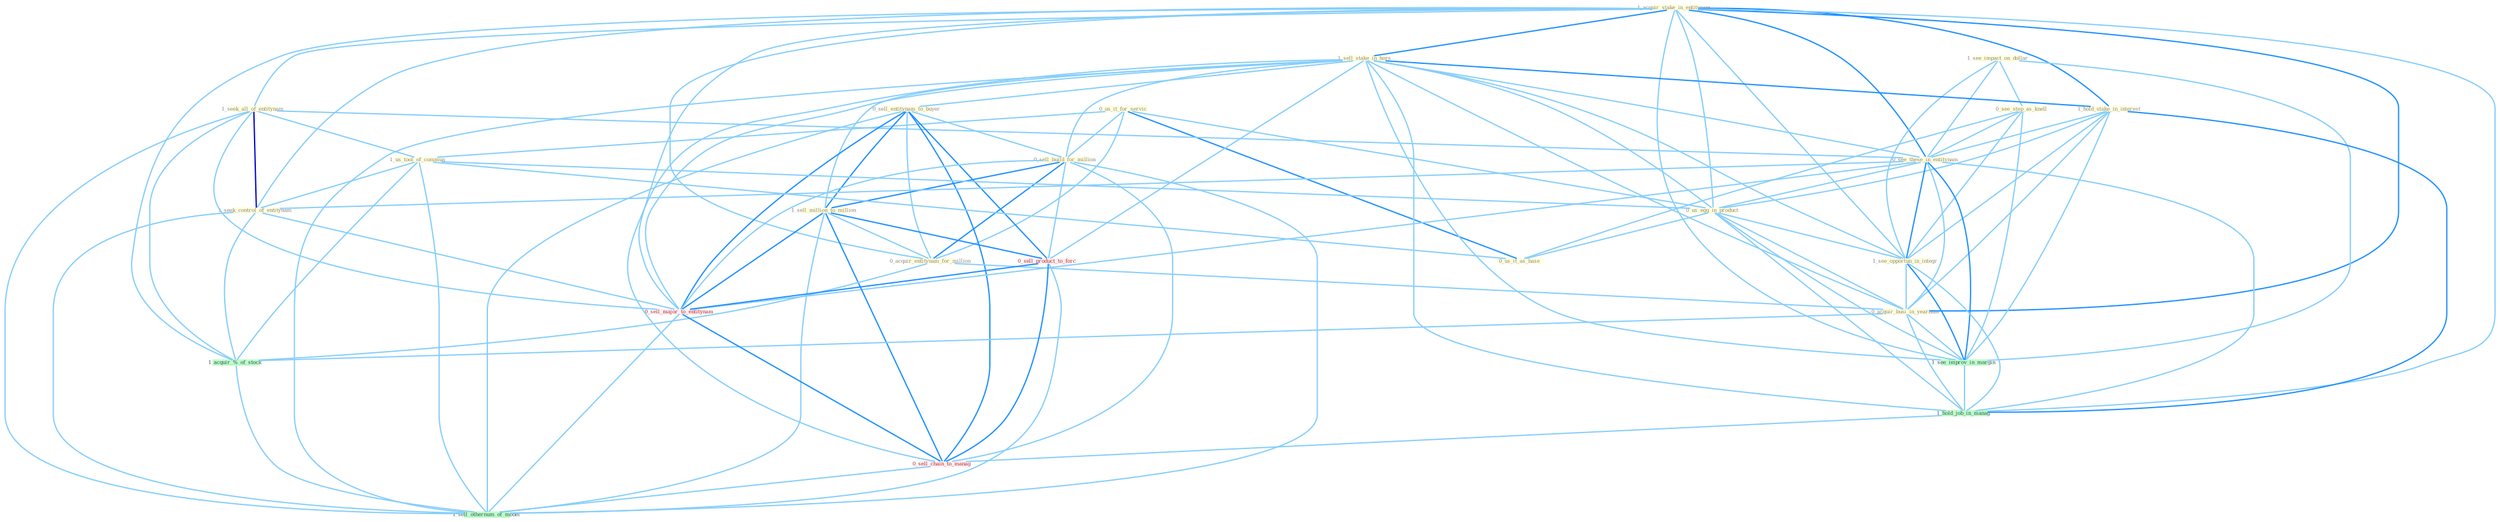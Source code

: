 Graph G{ 
    node
    [shape=polygon,style=filled,width=.5,height=.06,color="#BDFCC9",fixedsize=true,fontsize=4,
    fontcolor="#2f4f4f"];
    {node
    [color="#ffffe0", fontcolor="#8b7d6b"] "0_us_it_for_servic " "1_acquir_stake_in_entitynam " "1_see_impact_on_dollar " "1_sell_stake_in_hors " "1_hold_stake_in_interest " "1_seek_all_of_entitynam " "0_sell_entitynam_to_buyer " "0_see_step_as_knell " "0_sell_build_for_million " "0_see_these_in_entitynam " "1_sell_million_to_million " "1_us_tool_of_commun " "0_us_egg_in_product " "1_seek_control_of_entitynam " "0_acquir_entitynam_for_million " "1_see_opportun_in_integr " "0_us_it_as_base " "0_acquir_busi_in_yearnum "}
{node [color="#fff0f5", fontcolor="#b22222"] "0_sell_product_to_forc " "0_sell_major_to_entitynam " "0_sell_chain_to_manag "}
edge [color="#B0E2FF"];

	"0_us_it_for_servic " -- "0_sell_build_for_million " [w="1", color="#87cefa" ];
	"0_us_it_for_servic " -- "1_us_tool_of_commun " [w="1", color="#87cefa" ];
	"0_us_it_for_servic " -- "0_us_egg_in_product " [w="1", color="#87cefa" ];
	"0_us_it_for_servic " -- "0_acquir_entitynam_for_million " [w="1", color="#87cefa" ];
	"0_us_it_for_servic " -- "0_us_it_as_base " [w="2", color="#1e90ff" , len=0.8];
	"1_acquir_stake_in_entitynam " -- "1_sell_stake_in_hors " [w="2", color="#1e90ff" , len=0.8];
	"1_acquir_stake_in_entitynam " -- "1_hold_stake_in_interest " [w="2", color="#1e90ff" , len=0.8];
	"1_acquir_stake_in_entitynam " -- "1_seek_all_of_entitynam " [w="1", color="#87cefa" ];
	"1_acquir_stake_in_entitynam " -- "0_see_these_in_entitynam " [w="2", color="#1e90ff" , len=0.8];
	"1_acquir_stake_in_entitynam " -- "0_us_egg_in_product " [w="1", color="#87cefa" ];
	"1_acquir_stake_in_entitynam " -- "1_seek_control_of_entitynam " [w="1", color="#87cefa" ];
	"1_acquir_stake_in_entitynam " -- "0_acquir_entitynam_for_million " [w="1", color="#87cefa" ];
	"1_acquir_stake_in_entitynam " -- "1_see_opportun_in_integr " [w="1", color="#87cefa" ];
	"1_acquir_stake_in_entitynam " -- "0_acquir_busi_in_yearnum " [w="2", color="#1e90ff" , len=0.8];
	"1_acquir_stake_in_entitynam " -- "1_see_improv_in_margin " [w="1", color="#87cefa" ];
	"1_acquir_stake_in_entitynam " -- "1_acquir_%_of_stock " [w="1", color="#87cefa" ];
	"1_acquir_stake_in_entitynam " -- "1_hold_job_in_manag " [w="1", color="#87cefa" ];
	"1_acquir_stake_in_entitynam " -- "0_sell_major_to_entitynam " [w="1", color="#87cefa" ];
	"1_see_impact_on_dollar " -- "0_see_step_as_knell " [w="1", color="#87cefa" ];
	"1_see_impact_on_dollar " -- "0_see_these_in_entitynam " [w="1", color="#87cefa" ];
	"1_see_impact_on_dollar " -- "1_see_opportun_in_integr " [w="1", color="#87cefa" ];
	"1_see_impact_on_dollar " -- "1_see_improv_in_margin " [w="1", color="#87cefa" ];
	"1_sell_stake_in_hors " -- "1_hold_stake_in_interest " [w="2", color="#1e90ff" , len=0.8];
	"1_sell_stake_in_hors " -- "0_sell_entitynam_to_buyer " [w="1", color="#87cefa" ];
	"1_sell_stake_in_hors " -- "0_sell_build_for_million " [w="1", color="#87cefa" ];
	"1_sell_stake_in_hors " -- "0_see_these_in_entitynam " [w="1", color="#87cefa" ];
	"1_sell_stake_in_hors " -- "1_sell_million_to_million " [w="1", color="#87cefa" ];
	"1_sell_stake_in_hors " -- "0_us_egg_in_product " [w="1", color="#87cefa" ];
	"1_sell_stake_in_hors " -- "1_see_opportun_in_integr " [w="1", color="#87cefa" ];
	"1_sell_stake_in_hors " -- "0_acquir_busi_in_yearnum " [w="1", color="#87cefa" ];
	"1_sell_stake_in_hors " -- "1_see_improv_in_margin " [w="1", color="#87cefa" ];
	"1_sell_stake_in_hors " -- "1_hold_job_in_manag " [w="1", color="#87cefa" ];
	"1_sell_stake_in_hors " -- "0_sell_product_to_forc " [w="1", color="#87cefa" ];
	"1_sell_stake_in_hors " -- "0_sell_major_to_entitynam " [w="1", color="#87cefa" ];
	"1_sell_stake_in_hors " -- "0_sell_chain_to_manag " [w="1", color="#87cefa" ];
	"1_sell_stake_in_hors " -- "1_sell_othernum_of_model " [w="1", color="#87cefa" ];
	"1_hold_stake_in_interest " -- "0_see_these_in_entitynam " [w="1", color="#87cefa" ];
	"1_hold_stake_in_interest " -- "0_us_egg_in_product " [w="1", color="#87cefa" ];
	"1_hold_stake_in_interest " -- "1_see_opportun_in_integr " [w="1", color="#87cefa" ];
	"1_hold_stake_in_interest " -- "0_acquir_busi_in_yearnum " [w="1", color="#87cefa" ];
	"1_hold_stake_in_interest " -- "1_see_improv_in_margin " [w="1", color="#87cefa" ];
	"1_hold_stake_in_interest " -- "1_hold_job_in_manag " [w="2", color="#1e90ff" , len=0.8];
	"1_seek_all_of_entitynam " -- "0_see_these_in_entitynam " [w="1", color="#87cefa" ];
	"1_seek_all_of_entitynam " -- "1_us_tool_of_commun " [w="1", color="#87cefa" ];
	"1_seek_all_of_entitynam " -- "1_seek_control_of_entitynam " [w="3", color="#0000cd" , len=0.6];
	"1_seek_all_of_entitynam " -- "1_acquir_%_of_stock " [w="1", color="#87cefa" ];
	"1_seek_all_of_entitynam " -- "0_sell_major_to_entitynam " [w="1", color="#87cefa" ];
	"1_seek_all_of_entitynam " -- "1_sell_othernum_of_model " [w="1", color="#87cefa" ];
	"0_sell_entitynam_to_buyer " -- "0_sell_build_for_million " [w="1", color="#87cefa" ];
	"0_sell_entitynam_to_buyer " -- "1_sell_million_to_million " [w="2", color="#1e90ff" , len=0.8];
	"0_sell_entitynam_to_buyer " -- "0_acquir_entitynam_for_million " [w="1", color="#87cefa" ];
	"0_sell_entitynam_to_buyer " -- "0_sell_product_to_forc " [w="2", color="#1e90ff" , len=0.8];
	"0_sell_entitynam_to_buyer " -- "0_sell_major_to_entitynam " [w="2", color="#1e90ff" , len=0.8];
	"0_sell_entitynam_to_buyer " -- "0_sell_chain_to_manag " [w="2", color="#1e90ff" , len=0.8];
	"0_sell_entitynam_to_buyer " -- "1_sell_othernum_of_model " [w="1", color="#87cefa" ];
	"0_see_step_as_knell " -- "0_see_these_in_entitynam " [w="1", color="#87cefa" ];
	"0_see_step_as_knell " -- "1_see_opportun_in_integr " [w="1", color="#87cefa" ];
	"0_see_step_as_knell " -- "0_us_it_as_base " [w="1", color="#87cefa" ];
	"0_see_step_as_knell " -- "1_see_improv_in_margin " [w="1", color="#87cefa" ];
	"0_sell_build_for_million " -- "1_sell_million_to_million " [w="2", color="#1e90ff" , len=0.8];
	"0_sell_build_for_million " -- "0_acquir_entitynam_for_million " [w="2", color="#1e90ff" , len=0.8];
	"0_sell_build_for_million " -- "0_sell_product_to_forc " [w="1", color="#87cefa" ];
	"0_sell_build_for_million " -- "0_sell_major_to_entitynam " [w="1", color="#87cefa" ];
	"0_sell_build_for_million " -- "0_sell_chain_to_manag " [w="1", color="#87cefa" ];
	"0_sell_build_for_million " -- "1_sell_othernum_of_model " [w="1", color="#87cefa" ];
	"0_see_these_in_entitynam " -- "0_us_egg_in_product " [w="1", color="#87cefa" ];
	"0_see_these_in_entitynam " -- "1_seek_control_of_entitynam " [w="1", color="#87cefa" ];
	"0_see_these_in_entitynam " -- "1_see_opportun_in_integr " [w="2", color="#1e90ff" , len=0.8];
	"0_see_these_in_entitynam " -- "0_acquir_busi_in_yearnum " [w="1", color="#87cefa" ];
	"0_see_these_in_entitynam " -- "1_see_improv_in_margin " [w="2", color="#1e90ff" , len=0.8];
	"0_see_these_in_entitynam " -- "1_hold_job_in_manag " [w="1", color="#87cefa" ];
	"0_see_these_in_entitynam " -- "0_sell_major_to_entitynam " [w="1", color="#87cefa" ];
	"1_sell_million_to_million " -- "0_acquir_entitynam_for_million " [w="1", color="#87cefa" ];
	"1_sell_million_to_million " -- "0_sell_product_to_forc " [w="2", color="#1e90ff" , len=0.8];
	"1_sell_million_to_million " -- "0_sell_major_to_entitynam " [w="2", color="#1e90ff" , len=0.8];
	"1_sell_million_to_million " -- "0_sell_chain_to_manag " [w="2", color="#1e90ff" , len=0.8];
	"1_sell_million_to_million " -- "1_sell_othernum_of_model " [w="1", color="#87cefa" ];
	"1_us_tool_of_commun " -- "0_us_egg_in_product " [w="1", color="#87cefa" ];
	"1_us_tool_of_commun " -- "1_seek_control_of_entitynam " [w="1", color="#87cefa" ];
	"1_us_tool_of_commun " -- "0_us_it_as_base " [w="1", color="#87cefa" ];
	"1_us_tool_of_commun " -- "1_acquir_%_of_stock " [w="1", color="#87cefa" ];
	"1_us_tool_of_commun " -- "1_sell_othernum_of_model " [w="1", color="#87cefa" ];
	"0_us_egg_in_product " -- "1_see_opportun_in_integr " [w="1", color="#87cefa" ];
	"0_us_egg_in_product " -- "0_us_it_as_base " [w="1", color="#87cefa" ];
	"0_us_egg_in_product " -- "0_acquir_busi_in_yearnum " [w="1", color="#87cefa" ];
	"0_us_egg_in_product " -- "1_see_improv_in_margin " [w="1", color="#87cefa" ];
	"0_us_egg_in_product " -- "1_hold_job_in_manag " [w="1", color="#87cefa" ];
	"1_seek_control_of_entitynam " -- "1_acquir_%_of_stock " [w="1", color="#87cefa" ];
	"1_seek_control_of_entitynam " -- "0_sell_major_to_entitynam " [w="1", color="#87cefa" ];
	"1_seek_control_of_entitynam " -- "1_sell_othernum_of_model " [w="1", color="#87cefa" ];
	"0_acquir_entitynam_for_million " -- "0_acquir_busi_in_yearnum " [w="1", color="#87cefa" ];
	"0_acquir_entitynam_for_million " -- "1_acquir_%_of_stock " [w="1", color="#87cefa" ];
	"1_see_opportun_in_integr " -- "0_acquir_busi_in_yearnum " [w="1", color="#87cefa" ];
	"1_see_opportun_in_integr " -- "1_see_improv_in_margin " [w="2", color="#1e90ff" , len=0.8];
	"1_see_opportun_in_integr " -- "1_hold_job_in_manag " [w="1", color="#87cefa" ];
	"0_acquir_busi_in_yearnum " -- "1_see_improv_in_margin " [w="1", color="#87cefa" ];
	"0_acquir_busi_in_yearnum " -- "1_acquir_%_of_stock " [w="1", color="#87cefa" ];
	"0_acquir_busi_in_yearnum " -- "1_hold_job_in_manag " [w="1", color="#87cefa" ];
	"1_see_improv_in_margin " -- "1_hold_job_in_manag " [w="1", color="#87cefa" ];
	"1_acquir_%_of_stock " -- "1_sell_othernum_of_model " [w="1", color="#87cefa" ];
	"1_hold_job_in_manag " -- "0_sell_chain_to_manag " [w="1", color="#87cefa" ];
	"0_sell_product_to_forc " -- "0_sell_major_to_entitynam " [w="2", color="#1e90ff" , len=0.8];
	"0_sell_product_to_forc " -- "0_sell_chain_to_manag " [w="2", color="#1e90ff" , len=0.8];
	"0_sell_product_to_forc " -- "1_sell_othernum_of_model " [w="1", color="#87cefa" ];
	"0_sell_major_to_entitynam " -- "0_sell_chain_to_manag " [w="2", color="#1e90ff" , len=0.8];
	"0_sell_major_to_entitynam " -- "1_sell_othernum_of_model " [w="1", color="#87cefa" ];
	"0_sell_chain_to_manag " -- "1_sell_othernum_of_model " [w="1", color="#87cefa" ];
}